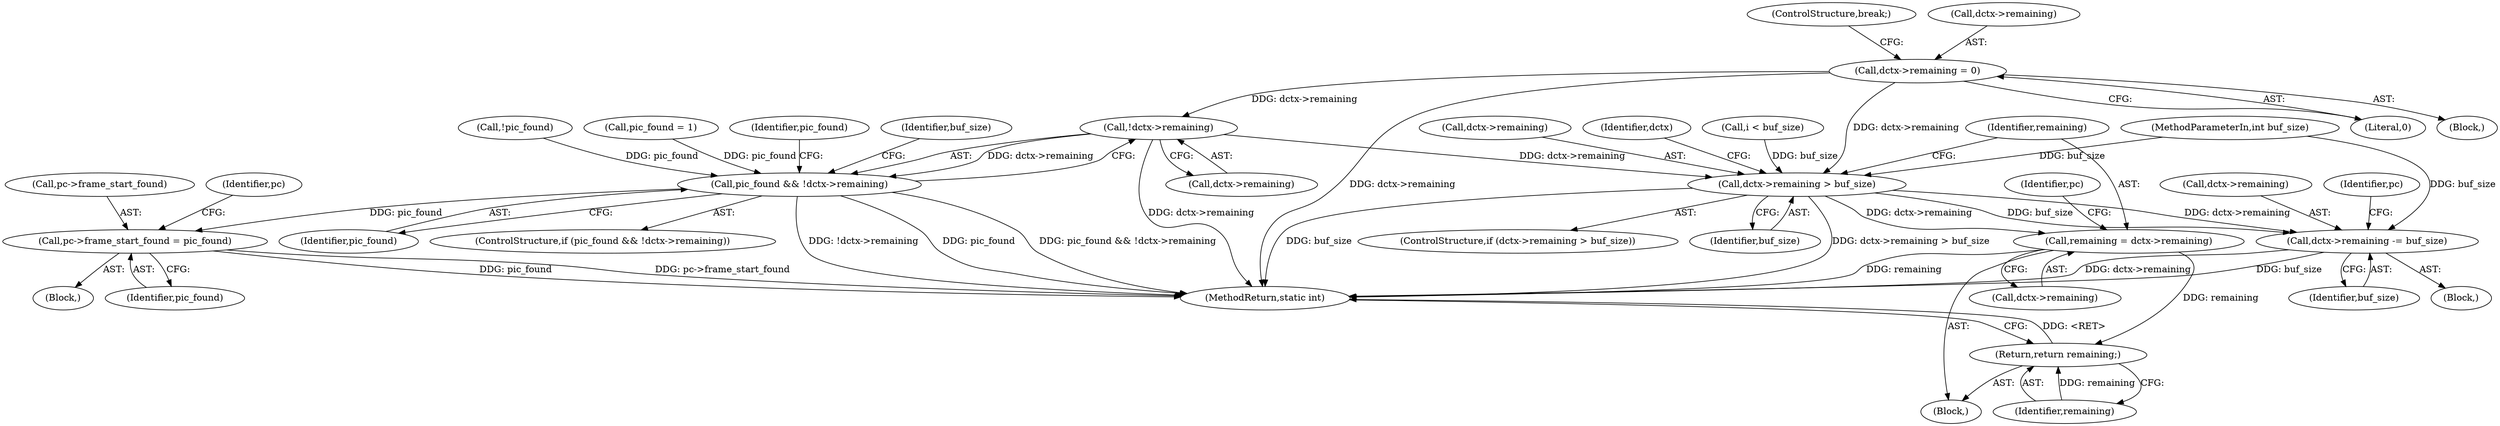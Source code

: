 digraph "0_FFmpeg_0a709e2a10b8288a0cc383547924ecfe285cef89@API" {
"1000163" [label="(Call,dctx->remaining = 0)"];
"1000172" [label="(Call,!dctx->remaining)"];
"1000170" [label="(Call,pic_found && !dctx->remaining)"];
"1000385" [label="(Call,pc->frame_start_found = pic_found)"];
"1000343" [label="(Call,dctx->remaining > buf_size)"];
"1000349" [label="(Call,dctx->remaining -= buf_size)"];
"1000357" [label="(Call,remaining = dctx->remaining)"];
"1000383" [label="(Return,return remaining;)"];
"1000353" [label="(Identifier,buf_size)"];
"1000385" [label="(Call,pc->frame_start_found = pic_found)"];
"1000386" [label="(Call,pc->frame_start_found)"];
"1000350" [label="(Call,dctx->remaining)"];
"1000389" [label="(Identifier,pic_found)"];
"1000170" [label="(Call,pic_found && !dctx->remaining)"];
"1000130" [label="(Call,!pic_found)"];
"1000359" [label="(Call,dctx->remaining)"];
"1000163" [label="(Call,dctx->remaining = 0)"];
"1000169" [label="(ControlStructure,if (pic_found && !dctx->remaining))"];
"1000349" [label="(Call,dctx->remaining -= buf_size)"];
"1000387" [label="(Identifier,pc)"];
"1000172" [label="(Call,!dctx->remaining)"];
"1000105" [label="(Block,)"];
"1000392" [label="(Identifier,pc)"];
"1000358" [label="(Identifier,remaining)"];
"1000167" [label="(Literal,0)"];
"1000364" [label="(Identifier,pc)"];
"1000171" [label="(Identifier,pic_found)"];
"1000155" [label="(Call,pic_found = 1)"];
"1000173" [label="(Call,dctx->remaining)"];
"1000104" [label="(MethodParameterIn,int buf_size)"];
"1000384" [label="(Identifier,remaining)"];
"1000168" [label="(ControlStructure,break;)"];
"1000355" [label="(Block,)"];
"1000340" [label="(Identifier,pic_found)"];
"1000383" [label="(Return,return remaining;)"];
"1000344" [label="(Call,dctx->remaining)"];
"1000152" [label="(Block,)"];
"1000348" [label="(Block,)"];
"1000164" [label="(Call,dctx->remaining)"];
"1000397" [label="(MethodReturn,static int)"];
"1000343" [label="(Call,dctx->remaining > buf_size)"];
"1000342" [label="(ControlStructure,if (dctx->remaining > buf_size))"];
"1000351" [label="(Identifier,dctx)"];
"1000179" [label="(Identifier,buf_size)"];
"1000137" [label="(Call,i < buf_size)"];
"1000347" [label="(Identifier,buf_size)"];
"1000357" [label="(Call,remaining = dctx->remaining)"];
"1000163" -> "1000152"  [label="AST: "];
"1000163" -> "1000167"  [label="CFG: "];
"1000164" -> "1000163"  [label="AST: "];
"1000167" -> "1000163"  [label="AST: "];
"1000168" -> "1000163"  [label="CFG: "];
"1000163" -> "1000397"  [label="DDG: dctx->remaining"];
"1000163" -> "1000172"  [label="DDG: dctx->remaining"];
"1000163" -> "1000343"  [label="DDG: dctx->remaining"];
"1000172" -> "1000170"  [label="AST: "];
"1000172" -> "1000173"  [label="CFG: "];
"1000173" -> "1000172"  [label="AST: "];
"1000170" -> "1000172"  [label="CFG: "];
"1000172" -> "1000397"  [label="DDG: dctx->remaining"];
"1000172" -> "1000170"  [label="DDG: dctx->remaining"];
"1000172" -> "1000343"  [label="DDG: dctx->remaining"];
"1000170" -> "1000169"  [label="AST: "];
"1000170" -> "1000171"  [label="CFG: "];
"1000171" -> "1000170"  [label="AST: "];
"1000179" -> "1000170"  [label="CFG: "];
"1000340" -> "1000170"  [label="CFG: "];
"1000170" -> "1000397"  [label="DDG: !dctx->remaining"];
"1000170" -> "1000397"  [label="DDG: pic_found"];
"1000170" -> "1000397"  [label="DDG: pic_found && !dctx->remaining"];
"1000155" -> "1000170"  [label="DDG: pic_found"];
"1000130" -> "1000170"  [label="DDG: pic_found"];
"1000170" -> "1000385"  [label="DDG: pic_found"];
"1000385" -> "1000105"  [label="AST: "];
"1000385" -> "1000389"  [label="CFG: "];
"1000386" -> "1000385"  [label="AST: "];
"1000389" -> "1000385"  [label="AST: "];
"1000392" -> "1000385"  [label="CFG: "];
"1000385" -> "1000397"  [label="DDG: pic_found"];
"1000385" -> "1000397"  [label="DDG: pc->frame_start_found"];
"1000343" -> "1000342"  [label="AST: "];
"1000343" -> "1000347"  [label="CFG: "];
"1000344" -> "1000343"  [label="AST: "];
"1000347" -> "1000343"  [label="AST: "];
"1000351" -> "1000343"  [label="CFG: "];
"1000358" -> "1000343"  [label="CFG: "];
"1000343" -> "1000397"  [label="DDG: dctx->remaining > buf_size"];
"1000343" -> "1000397"  [label="DDG: buf_size"];
"1000137" -> "1000343"  [label="DDG: buf_size"];
"1000104" -> "1000343"  [label="DDG: buf_size"];
"1000343" -> "1000349"  [label="DDG: buf_size"];
"1000343" -> "1000349"  [label="DDG: dctx->remaining"];
"1000343" -> "1000357"  [label="DDG: dctx->remaining"];
"1000349" -> "1000348"  [label="AST: "];
"1000349" -> "1000353"  [label="CFG: "];
"1000350" -> "1000349"  [label="AST: "];
"1000353" -> "1000349"  [label="AST: "];
"1000387" -> "1000349"  [label="CFG: "];
"1000349" -> "1000397"  [label="DDG: buf_size"];
"1000349" -> "1000397"  [label="DDG: dctx->remaining"];
"1000104" -> "1000349"  [label="DDG: buf_size"];
"1000357" -> "1000355"  [label="AST: "];
"1000357" -> "1000359"  [label="CFG: "];
"1000358" -> "1000357"  [label="AST: "];
"1000359" -> "1000357"  [label="AST: "];
"1000364" -> "1000357"  [label="CFG: "];
"1000357" -> "1000397"  [label="DDG: remaining"];
"1000357" -> "1000383"  [label="DDG: remaining"];
"1000383" -> "1000355"  [label="AST: "];
"1000383" -> "1000384"  [label="CFG: "];
"1000384" -> "1000383"  [label="AST: "];
"1000397" -> "1000383"  [label="CFG: "];
"1000383" -> "1000397"  [label="DDG: <RET>"];
"1000384" -> "1000383"  [label="DDG: remaining"];
}
